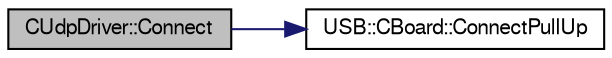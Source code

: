 digraph G
{
  bgcolor="transparent";
  edge [fontname="FreeSans",fontsize=10,labelfontname="FreeSans",labelfontsize=10];
  node [fontname="FreeSans",fontsize=10,shape=record];
  rankdir=LR;
  Node1 [label="CUdpDriver::Connect",height=0.2,width=0.4,color="black", fillcolor="grey75", style="filled" fontcolor="black"];
  Node1 -> Node2 [color="midnightblue",fontsize=10,style="solid",fontname="FreeSans"];
  Node2 [label="USB::CBoard::ConnectPullUp",height=0.2,width=0.4,color="black",URL="$class_u_s_b_1_1_c_board.html#5550fe5459fe574a081e2a9169902855",tooltip="Enables the external pull-up on D+ associated with the specified USB controller."];
}
